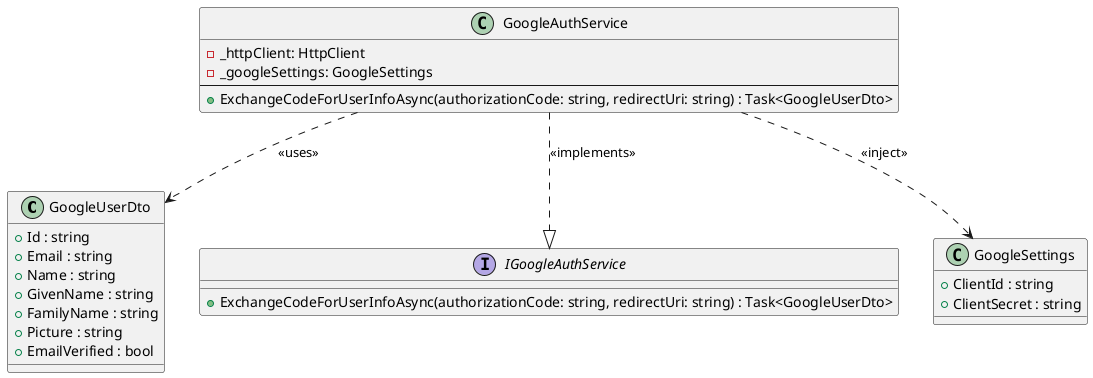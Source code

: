 @startuml
top to bottom direction

class GoogleUserDto {
    + Id : string
    + Email : string
    + Name : string
    + GivenName : string
    + FamilyName : string
    + Picture : string
    + EmailVerified : bool
}

interface IGoogleAuthService {
    + ExchangeCodeForUserInfoAsync(authorizationCode: string, redirectUri: string) : Task<GoogleUserDto>
}

class GoogleAuthService {
    - _httpClient: HttpClient
    - _googleSettings: GoogleSettings
    --
    + ExchangeCodeForUserInfoAsync(authorizationCode: string, redirectUri: string) : Task<GoogleUserDto>
}


class GoogleSettings {
    + ClientId : string
    + ClientSecret : string
}

GoogleAuthService ..|> IGoogleAuthService : <<implements>>
GoogleAuthService ..> GoogleSettings : <<inject>>
GoogleAuthService ..> GoogleUserDto : <<uses>>




@enduml
